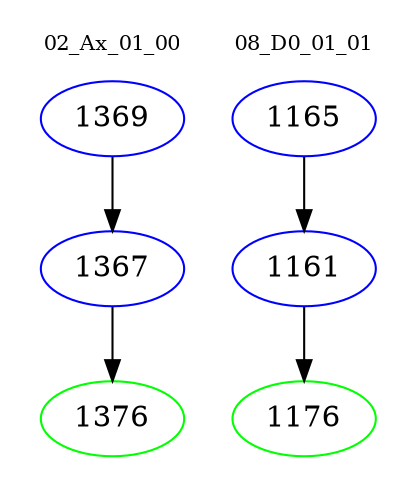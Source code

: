 digraph{
subgraph cluster_0 {
color = white
label = "02_Ax_01_00";
fontsize=10;
T0_1369 [label="1369", color="blue"]
T0_1369 -> T0_1367 [color="black"]
T0_1367 [label="1367", color="blue"]
T0_1367 -> T0_1376 [color="black"]
T0_1376 [label="1376", color="green"]
}
subgraph cluster_1 {
color = white
label = "08_D0_01_01";
fontsize=10;
T1_1165 [label="1165", color="blue"]
T1_1165 -> T1_1161 [color="black"]
T1_1161 [label="1161", color="blue"]
T1_1161 -> T1_1176 [color="black"]
T1_1176 [label="1176", color="green"]
}
}
